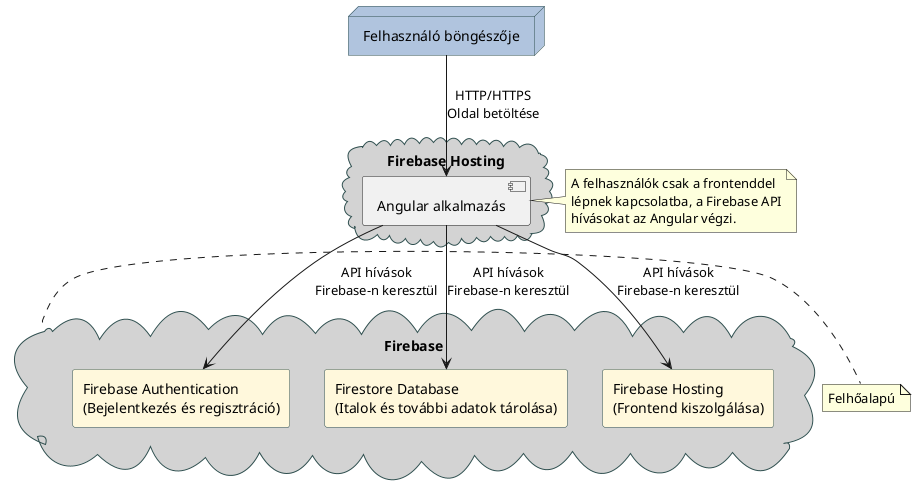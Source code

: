 @startuml
skinparam componentStyle uml2
skinparam rectangle {
  BackgroundColor Cornsilk
  BorderColor DarkSlateGray
  FontName Arial
}

skinparam node {
  BackgroundColor LightSteelBlue
  BorderColor DarkSlateGray
  FontName Arial
}

skinparam cloud {
  BackgroundColor LightGrey
  BorderColor DarkSlateGray
  FontName Arial
}

' Kliens oldal
node "Felhasználó böngészője" as Browser

' Frontend oldal
cloud "Firebase Hosting" {
  [Angular alkalmazás] as Frontend
}

' Backend szolgáltatások (Firebase)
cloud "Firebase" {
  rectangle "Firebase Authentication\n(Bejelentkezés és regisztráció)" as Auth
  rectangle "Firestore Database\n(Italok és további adatok tárolása)" as Firestore
  rectangle "Firebase Hosting\n(Frontend kiszolgálása)" as Hosting
}

' Kommunikáció
Browser --> Frontend : "HTTP/HTTPS\nOldal betöltése"
Frontend --> Auth : "API hívások\nFirebase-n keresztül"
Frontend --> Firestore : "API hívások\nFirebase-n keresztül"
Frontend --> Hosting : "API hívások\nFirebase-n keresztül"

' Kiegészítések
note right of Firebase : Felhőalapú
note right of Frontend : A felhasználók csak a frontenddel\nlépnek kapcsolatba, a Firebase API\nhívásokat az Angular végzi.

@enduml